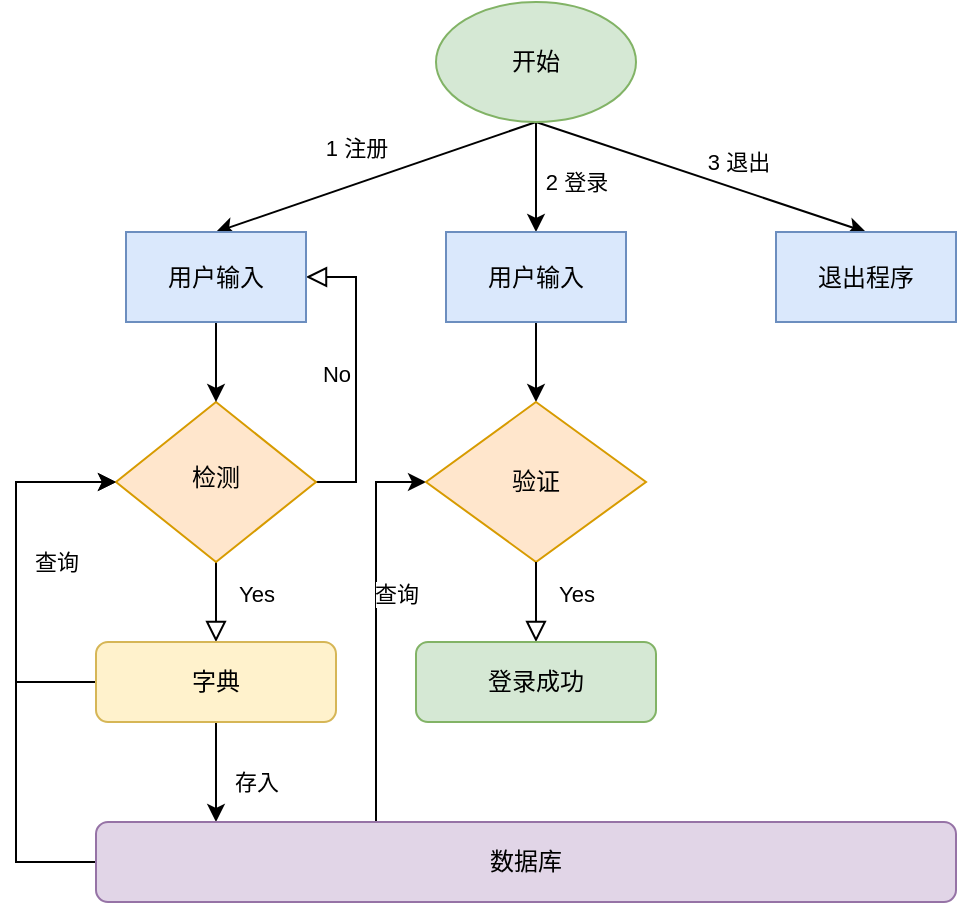 <mxfile version="24.8.0">
  <diagram id="C5RBs43oDa-KdzZeNtuy" name="Page-1">
    <mxGraphModel dx="969" dy="618" grid="0" gridSize="10" guides="1" tooltips="1" connect="1" arrows="1" fold="1" page="1" pageScale="1" pageWidth="827" pageHeight="1169" math="0" shadow="0">
      <root>
        <mxCell id="WIyWlLk6GJQsqaUBKTNV-0" />
        <mxCell id="WIyWlLk6GJQsqaUBKTNV-1" parent="WIyWlLk6GJQsqaUBKTNV-0" />
        <mxCell id="WIyWlLk6GJQsqaUBKTNV-8" value="Yes" style="rounded=0;html=1;jettySize=auto;orthogonalLoop=1;fontSize=11;endArrow=block;endFill=0;endSize=8;strokeWidth=1;shadow=0;labelBackgroundColor=none;edgeStyle=orthogonalEdgeStyle;entryX=0.5;entryY=0;entryDx=0;entryDy=0;" parent="WIyWlLk6GJQsqaUBKTNV-1" source="WIyWlLk6GJQsqaUBKTNV-10" target="WIyWlLk6GJQsqaUBKTNV-12" edge="1">
          <mxGeometry x="-0.2" y="20" relative="1" as="geometry">
            <mxPoint as="offset" />
            <mxPoint x="220" y="390" as="targetPoint" />
          </mxGeometry>
        </mxCell>
        <mxCell id="WIyWlLk6GJQsqaUBKTNV-9" value="No" style="edgeStyle=orthogonalEdgeStyle;rounded=0;html=1;jettySize=auto;orthogonalLoop=1;fontSize=11;endArrow=block;endFill=0;endSize=8;strokeWidth=1;shadow=0;labelBackgroundColor=none;entryX=1;entryY=0.5;entryDx=0;entryDy=0;exitX=1;exitY=0.5;exitDx=0;exitDy=0;" parent="WIyWlLk6GJQsqaUBKTNV-1" source="WIyWlLk6GJQsqaUBKTNV-10" target="xYZeI8otNgvoqHjESLyt-1" edge="1">
          <mxGeometry y="10" relative="1" as="geometry">
            <mxPoint as="offset" />
          </mxGeometry>
        </mxCell>
        <mxCell id="xYZeI8otNgvoqHjESLyt-10" value="查询" style="edgeStyle=orthogonalEdgeStyle;rounded=0;orthogonalLoop=1;jettySize=auto;html=1;entryX=0;entryY=0.5;entryDx=0;entryDy=0;exitX=0;exitY=0.5;exitDx=0;exitDy=0;" edge="1" parent="WIyWlLk6GJQsqaUBKTNV-1" source="WIyWlLk6GJQsqaUBKTNV-12" target="WIyWlLk6GJQsqaUBKTNV-10">
          <mxGeometry x="0.053" y="-20" relative="1" as="geometry">
            <mxPoint x="120" y="230" as="sourcePoint" />
            <mxPoint x="130" y="450" as="targetPoint" />
            <Array as="points">
              <mxPoint x="120" y="400" />
              <mxPoint x="120" y="300" />
            </Array>
            <mxPoint as="offset" />
          </mxGeometry>
        </mxCell>
        <mxCell id="WIyWlLk6GJQsqaUBKTNV-10" value="检测" style="rhombus;whiteSpace=wrap;html=1;shadow=0;fontFamily=Helvetica;fontSize=12;align=center;strokeWidth=1;spacing=6;spacingTop=-4;fillColor=#ffe6cc;strokeColor=#d79b00;" parent="WIyWlLk6GJQsqaUBKTNV-1" vertex="1">
          <mxGeometry x="170" y="260" width="100" height="80" as="geometry" />
        </mxCell>
        <mxCell id="xYZeI8otNgvoqHjESLyt-4" value="存入" style="edgeStyle=orthogonalEdgeStyle;rounded=0;orthogonalLoop=1;jettySize=auto;html=1;exitX=0.5;exitY=1;exitDx=0;exitDy=0;" edge="1" parent="WIyWlLk6GJQsqaUBKTNV-1" source="WIyWlLk6GJQsqaUBKTNV-12">
          <mxGeometry x="0.192" y="20" relative="1" as="geometry">
            <mxPoint x="220" y="470" as="targetPoint" />
            <mxPoint as="offset" />
          </mxGeometry>
        </mxCell>
        <mxCell id="WIyWlLk6GJQsqaUBKTNV-12" value="字典" style="rounded=1;whiteSpace=wrap;html=1;fontSize=12;glass=0;strokeWidth=1;shadow=0;fillColor=#fff2cc;strokeColor=#d6b656;" parent="WIyWlLk6GJQsqaUBKTNV-1" vertex="1">
          <mxGeometry x="160" y="380" width="120" height="40" as="geometry" />
        </mxCell>
        <mxCell id="xYZeI8otNgvoqHjESLyt-5" value="1 注册" style="rounded=0;orthogonalLoop=1;jettySize=auto;html=1;exitX=0.5;exitY=1;exitDx=0;exitDy=0;entryX=0.5;entryY=0;entryDx=0;entryDy=0;" edge="1" parent="WIyWlLk6GJQsqaUBKTNV-1" source="xYZeI8otNgvoqHjESLyt-0" target="xYZeI8otNgvoqHjESLyt-1">
          <mxGeometry x="0.06" y="-17" relative="1" as="geometry">
            <mxPoint as="offset" />
          </mxGeometry>
        </mxCell>
        <mxCell id="xYZeI8otNgvoqHjESLyt-8" style="edgeStyle=orthogonalEdgeStyle;rounded=0;orthogonalLoop=1;jettySize=auto;html=1;exitX=0.5;exitY=1;exitDx=0;exitDy=0;entryX=0.5;entryY=0;entryDx=0;entryDy=0;" edge="1" parent="WIyWlLk6GJQsqaUBKTNV-1" source="xYZeI8otNgvoqHjESLyt-0" target="xYZeI8otNgvoqHjESLyt-9">
          <mxGeometry relative="1" as="geometry">
            <mxPoint x="380" y="160" as="targetPoint" />
          </mxGeometry>
        </mxCell>
        <mxCell id="xYZeI8otNgvoqHjESLyt-19" value="2 登录" style="edgeLabel;html=1;align=center;verticalAlign=middle;resizable=0;points=[];" vertex="1" connectable="0" parent="xYZeI8otNgvoqHjESLyt-8">
          <mxGeometry x="-0.07" relative="1" as="geometry">
            <mxPoint x="20" y="4" as="offset" />
          </mxGeometry>
        </mxCell>
        <mxCell id="xYZeI8otNgvoqHjESLyt-20" style="rounded=0;orthogonalLoop=1;jettySize=auto;html=1;exitX=0.5;exitY=1;exitDx=0;exitDy=0;entryX=0.5;entryY=0;entryDx=0;entryDy=0;" edge="1" parent="WIyWlLk6GJQsqaUBKTNV-1" source="xYZeI8otNgvoqHjESLyt-0" target="xYZeI8otNgvoqHjESLyt-21">
          <mxGeometry relative="1" as="geometry">
            <mxPoint x="510" y="160" as="targetPoint" />
          </mxGeometry>
        </mxCell>
        <mxCell id="xYZeI8otNgvoqHjESLyt-22" value="3 退出" style="edgeLabel;html=1;align=center;verticalAlign=middle;resizable=0;points=[];" vertex="1" connectable="0" parent="xYZeI8otNgvoqHjESLyt-20">
          <mxGeometry x="-0.036" y="2" relative="1" as="geometry">
            <mxPoint x="20" y="-5" as="offset" />
          </mxGeometry>
        </mxCell>
        <mxCell id="xYZeI8otNgvoqHjESLyt-0" value="开始" style="ellipse;whiteSpace=wrap;html=1;fillColor=#d5e8d4;strokeColor=#82b366;" vertex="1" parent="WIyWlLk6GJQsqaUBKTNV-1">
          <mxGeometry x="330" y="60" width="100" height="60" as="geometry" />
        </mxCell>
        <mxCell id="xYZeI8otNgvoqHjESLyt-6" style="edgeStyle=orthogonalEdgeStyle;rounded=0;orthogonalLoop=1;jettySize=auto;html=1;exitX=0.5;exitY=1;exitDx=0;exitDy=0;entryX=0.5;entryY=0;entryDx=0;entryDy=0;" edge="1" parent="WIyWlLk6GJQsqaUBKTNV-1" source="xYZeI8otNgvoqHjESLyt-1" target="WIyWlLk6GJQsqaUBKTNV-10">
          <mxGeometry relative="1" as="geometry" />
        </mxCell>
        <mxCell id="xYZeI8otNgvoqHjESLyt-1" value="用户输入" style="rounded=0;whiteSpace=wrap;html=1;fillColor=#dae8fc;strokeColor=#6c8ebf;" vertex="1" parent="WIyWlLk6GJQsqaUBKTNV-1">
          <mxGeometry x="175" y="175" width="90" height="45" as="geometry" />
        </mxCell>
        <mxCell id="xYZeI8otNgvoqHjESLyt-11" style="edgeStyle=orthogonalEdgeStyle;rounded=0;orthogonalLoop=1;jettySize=auto;html=1;exitX=0;exitY=0.5;exitDx=0;exitDy=0;entryX=0;entryY=0.5;entryDx=0;entryDy=0;" edge="1" parent="WIyWlLk6GJQsqaUBKTNV-1" source="xYZeI8otNgvoqHjESLyt-7" target="WIyWlLk6GJQsqaUBKTNV-10">
          <mxGeometry relative="1" as="geometry">
            <Array as="points">
              <mxPoint x="120" y="490" />
              <mxPoint x="120" y="300" />
            </Array>
          </mxGeometry>
        </mxCell>
        <mxCell id="xYZeI8otNgvoqHjESLyt-15" style="edgeStyle=orthogonalEdgeStyle;rounded=0;orthogonalLoop=1;jettySize=auto;html=1;exitX=0.25;exitY=0;exitDx=0;exitDy=0;entryX=0;entryY=0.5;entryDx=0;entryDy=0;" edge="1" parent="WIyWlLk6GJQsqaUBKTNV-1" source="xYZeI8otNgvoqHjESLyt-7" target="xYZeI8otNgvoqHjESLyt-13">
          <mxGeometry relative="1" as="geometry">
            <Array as="points">
              <mxPoint x="300" y="470" />
              <mxPoint x="300" y="300" />
            </Array>
          </mxGeometry>
        </mxCell>
        <mxCell id="xYZeI8otNgvoqHjESLyt-18" value="查询" style="edgeLabel;html=1;align=center;verticalAlign=middle;resizable=0;points=[];" vertex="1" connectable="0" parent="xYZeI8otNgvoqHjESLyt-15">
          <mxGeometry x="-0.039" y="2" relative="1" as="geometry">
            <mxPoint x="12" y="-37" as="offset" />
          </mxGeometry>
        </mxCell>
        <mxCell id="xYZeI8otNgvoqHjESLyt-7" value="数据库" style="rounded=1;whiteSpace=wrap;html=1;fillColor=#e1d5e7;strokeColor=#9673a6;" vertex="1" parent="WIyWlLk6GJQsqaUBKTNV-1">
          <mxGeometry x="160" y="470" width="430" height="40" as="geometry" />
        </mxCell>
        <mxCell id="xYZeI8otNgvoqHjESLyt-12" style="edgeStyle=orthogonalEdgeStyle;rounded=0;orthogonalLoop=1;jettySize=auto;html=1;exitX=0.5;exitY=1;exitDx=0;exitDy=0;entryX=0.5;entryY=0;entryDx=0;entryDy=0;" edge="1" parent="WIyWlLk6GJQsqaUBKTNV-1" source="xYZeI8otNgvoqHjESLyt-9" target="xYZeI8otNgvoqHjESLyt-13">
          <mxGeometry relative="1" as="geometry">
            <mxPoint x="380" y="280" as="targetPoint" />
          </mxGeometry>
        </mxCell>
        <mxCell id="xYZeI8otNgvoqHjESLyt-9" value="用户输入" style="rounded=0;whiteSpace=wrap;html=1;fillColor=#dae8fc;strokeColor=#6c8ebf;" vertex="1" parent="WIyWlLk6GJQsqaUBKTNV-1">
          <mxGeometry x="335" y="175" width="90" height="45" as="geometry" />
        </mxCell>
        <mxCell id="xYZeI8otNgvoqHjESLyt-13" value="验证" style="rhombus;whiteSpace=wrap;html=1;fillColor=#ffe6cc;strokeColor=#d79b00;" vertex="1" parent="WIyWlLk6GJQsqaUBKTNV-1">
          <mxGeometry x="325" y="260" width="110" height="80" as="geometry" />
        </mxCell>
        <mxCell id="xYZeI8otNgvoqHjESLyt-16" value="Yes" style="rounded=0;html=1;jettySize=auto;orthogonalLoop=1;fontSize=11;endArrow=block;endFill=0;endSize=8;strokeWidth=1;shadow=0;labelBackgroundColor=none;edgeStyle=orthogonalEdgeStyle;exitX=0.5;exitY=1;exitDx=0;exitDy=0;entryX=0.5;entryY=0;entryDx=0;entryDy=0;" edge="1" parent="WIyWlLk6GJQsqaUBKTNV-1" source="xYZeI8otNgvoqHjESLyt-13" target="xYZeI8otNgvoqHjESLyt-17">
          <mxGeometry x="-0.2" y="20" relative="1" as="geometry">
            <mxPoint as="offset" />
            <mxPoint x="230" y="350" as="sourcePoint" />
            <mxPoint x="380" y="390" as="targetPoint" />
          </mxGeometry>
        </mxCell>
        <mxCell id="xYZeI8otNgvoqHjESLyt-17" value="登录成功" style="rounded=1;whiteSpace=wrap;html=1;fillColor=#d5e8d4;strokeColor=#82b366;" vertex="1" parent="WIyWlLk6GJQsqaUBKTNV-1">
          <mxGeometry x="320" y="380" width="120" height="40" as="geometry" />
        </mxCell>
        <mxCell id="xYZeI8otNgvoqHjESLyt-21" value="退出程序" style="rounded=0;whiteSpace=wrap;html=1;fillColor=#dae8fc;strokeColor=#6c8ebf;" vertex="1" parent="WIyWlLk6GJQsqaUBKTNV-1">
          <mxGeometry x="500" y="175" width="90" height="45" as="geometry" />
        </mxCell>
      </root>
    </mxGraphModel>
  </diagram>
</mxfile>
